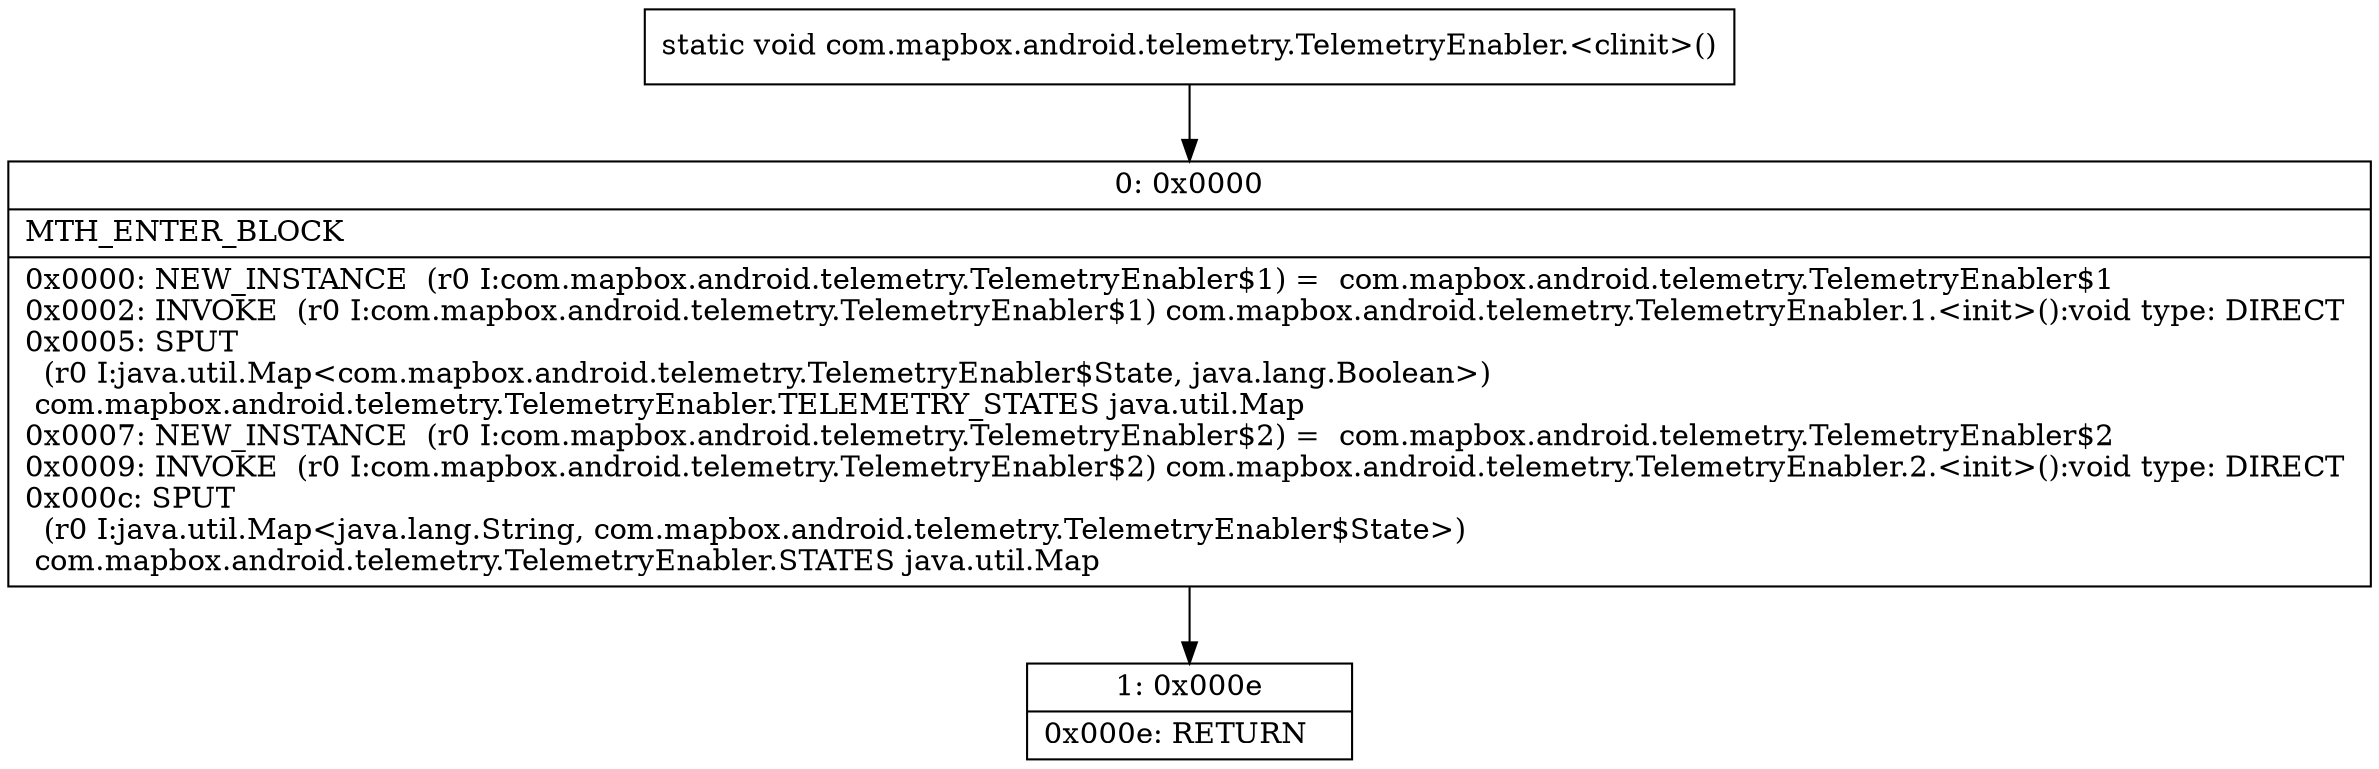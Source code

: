 digraph "CFG forcom.mapbox.android.telemetry.TelemetryEnabler.\<clinit\>()V" {
Node_0 [shape=record,label="{0\:\ 0x0000|MTH_ENTER_BLOCK\l|0x0000: NEW_INSTANCE  (r0 I:com.mapbox.android.telemetry.TelemetryEnabler$1) =  com.mapbox.android.telemetry.TelemetryEnabler$1 \l0x0002: INVOKE  (r0 I:com.mapbox.android.telemetry.TelemetryEnabler$1) com.mapbox.android.telemetry.TelemetryEnabler.1.\<init\>():void type: DIRECT \l0x0005: SPUT  \l  (r0 I:java.util.Map\<com.mapbox.android.telemetry.TelemetryEnabler$State, java.lang.Boolean\>)\l com.mapbox.android.telemetry.TelemetryEnabler.TELEMETRY_STATES java.util.Map \l0x0007: NEW_INSTANCE  (r0 I:com.mapbox.android.telemetry.TelemetryEnabler$2) =  com.mapbox.android.telemetry.TelemetryEnabler$2 \l0x0009: INVOKE  (r0 I:com.mapbox.android.telemetry.TelemetryEnabler$2) com.mapbox.android.telemetry.TelemetryEnabler.2.\<init\>():void type: DIRECT \l0x000c: SPUT  \l  (r0 I:java.util.Map\<java.lang.String, com.mapbox.android.telemetry.TelemetryEnabler$State\>)\l com.mapbox.android.telemetry.TelemetryEnabler.STATES java.util.Map \l}"];
Node_1 [shape=record,label="{1\:\ 0x000e|0x000e: RETURN   \l}"];
MethodNode[shape=record,label="{static void com.mapbox.android.telemetry.TelemetryEnabler.\<clinit\>() }"];
MethodNode -> Node_0;
Node_0 -> Node_1;
}

